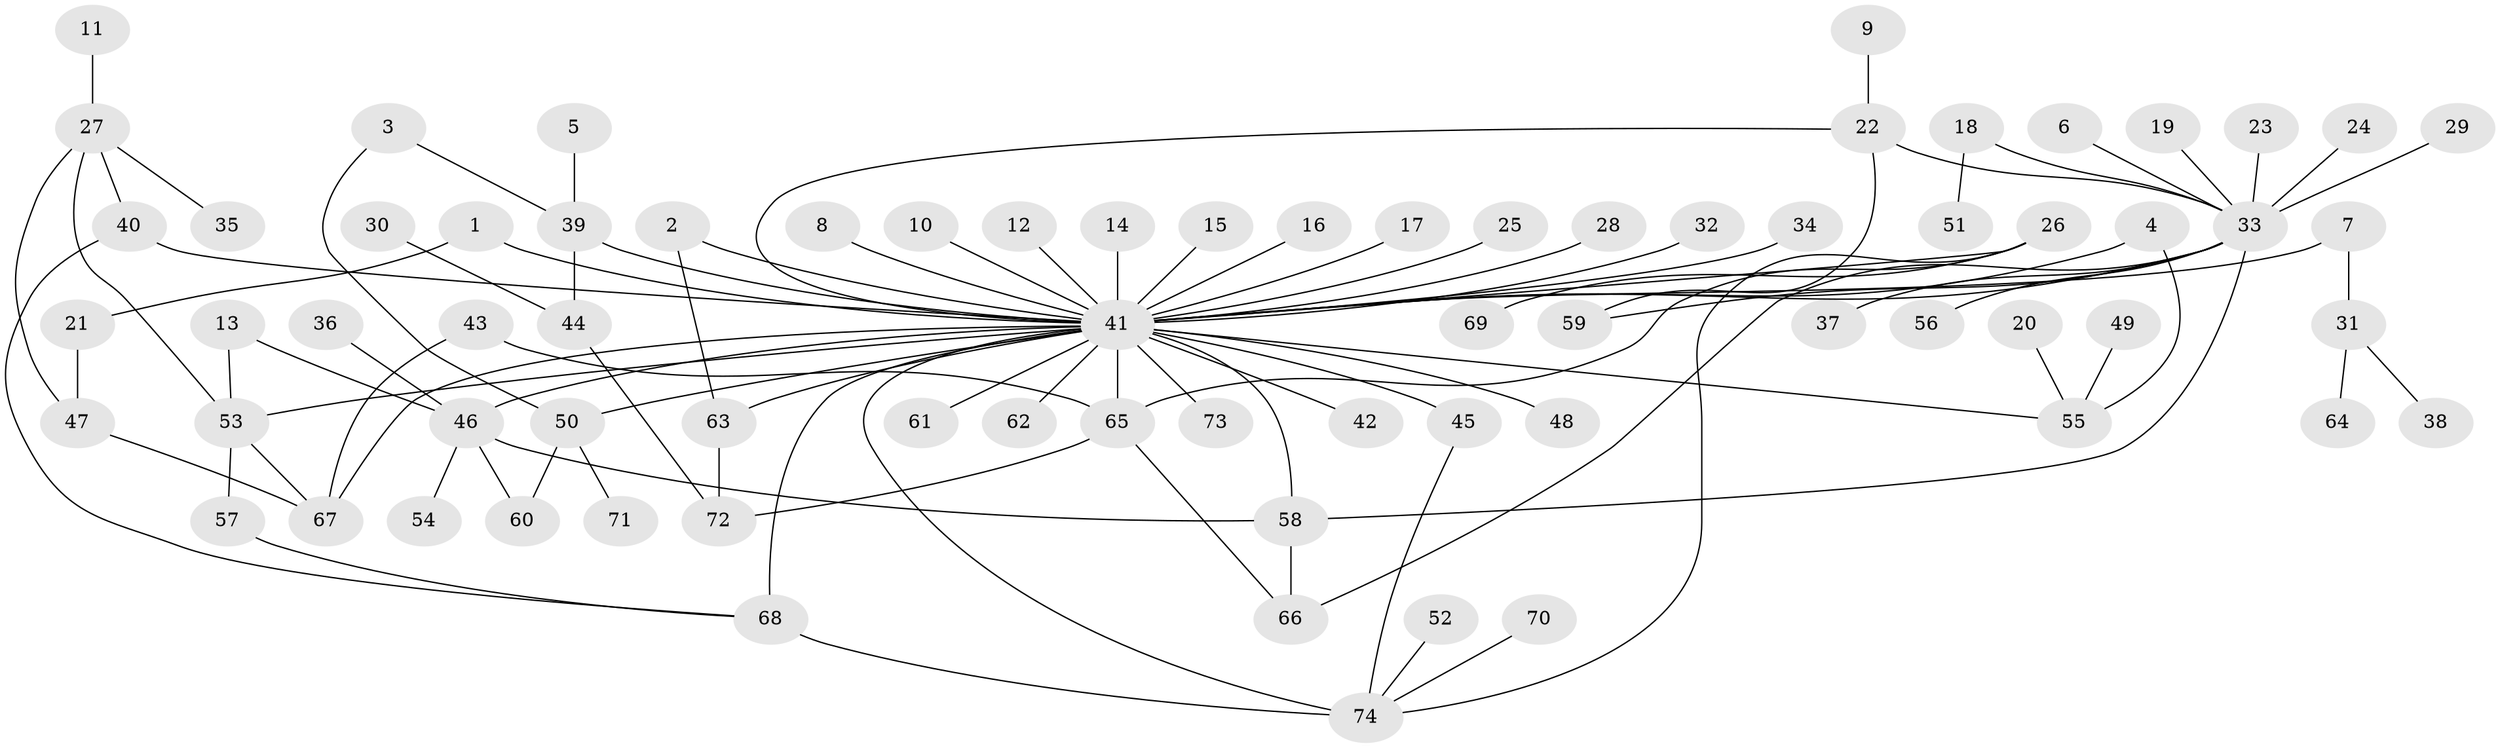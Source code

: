 // original degree distribution, {45: 0.006756756756756757, 6: 0.02027027027027027, 8: 0.006756756756756757, 9: 0.006756756756756757, 4: 0.033783783783783786, 3: 0.12162162162162163, 5: 0.04054054054054054, 17: 0.006756756756756757, 1: 0.527027027027027, 2: 0.20945945945945946, 7: 0.02027027027027027}
// Generated by graph-tools (version 1.1) at 2025/01/03/09/25 03:01:39]
// undirected, 74 vertices, 97 edges
graph export_dot {
graph [start="1"]
  node [color=gray90,style=filled];
  1;
  2;
  3;
  4;
  5;
  6;
  7;
  8;
  9;
  10;
  11;
  12;
  13;
  14;
  15;
  16;
  17;
  18;
  19;
  20;
  21;
  22;
  23;
  24;
  25;
  26;
  27;
  28;
  29;
  30;
  31;
  32;
  33;
  34;
  35;
  36;
  37;
  38;
  39;
  40;
  41;
  42;
  43;
  44;
  45;
  46;
  47;
  48;
  49;
  50;
  51;
  52;
  53;
  54;
  55;
  56;
  57;
  58;
  59;
  60;
  61;
  62;
  63;
  64;
  65;
  66;
  67;
  68;
  69;
  70;
  71;
  72;
  73;
  74;
  1 -- 21 [weight=1.0];
  1 -- 41 [weight=1.0];
  2 -- 41 [weight=1.0];
  2 -- 63 [weight=1.0];
  3 -- 39 [weight=1.0];
  3 -- 50 [weight=1.0];
  4 -- 41 [weight=1.0];
  4 -- 55 [weight=1.0];
  5 -- 39 [weight=1.0];
  6 -- 33 [weight=1.0];
  7 -- 31 [weight=1.0];
  7 -- 41 [weight=1.0];
  8 -- 41 [weight=1.0];
  9 -- 22 [weight=1.0];
  10 -- 41 [weight=1.0];
  11 -- 27 [weight=1.0];
  12 -- 41 [weight=1.0];
  13 -- 46 [weight=1.0];
  13 -- 53 [weight=1.0];
  14 -- 41 [weight=1.0];
  15 -- 41 [weight=1.0];
  16 -- 41 [weight=1.0];
  17 -- 41 [weight=1.0];
  18 -- 33 [weight=1.0];
  18 -- 51 [weight=1.0];
  19 -- 33 [weight=1.0];
  20 -- 55 [weight=1.0];
  21 -- 47 [weight=1.0];
  22 -- 33 [weight=1.0];
  22 -- 41 [weight=1.0];
  22 -- 59 [weight=1.0];
  23 -- 33 [weight=1.0];
  24 -- 33 [weight=1.0];
  25 -- 41 [weight=1.0];
  26 -- 41 [weight=1.0];
  26 -- 65 [weight=1.0];
  26 -- 69 [weight=1.0];
  26 -- 74 [weight=1.0];
  27 -- 35 [weight=1.0];
  27 -- 40 [weight=1.0];
  27 -- 47 [weight=1.0];
  27 -- 53 [weight=1.0];
  28 -- 41 [weight=1.0];
  29 -- 33 [weight=1.0];
  30 -- 44 [weight=1.0];
  31 -- 38 [weight=1.0];
  31 -- 64 [weight=1.0];
  32 -- 41 [weight=1.0];
  33 -- 37 [weight=1.0];
  33 -- 41 [weight=1.0];
  33 -- 56 [weight=1.0];
  33 -- 58 [weight=2.0];
  33 -- 59 [weight=1.0];
  33 -- 66 [weight=1.0];
  34 -- 41 [weight=1.0];
  36 -- 46 [weight=1.0];
  39 -- 41 [weight=1.0];
  39 -- 44 [weight=1.0];
  40 -- 41 [weight=1.0];
  40 -- 68 [weight=1.0];
  41 -- 42 [weight=1.0];
  41 -- 45 [weight=2.0];
  41 -- 46 [weight=1.0];
  41 -- 48 [weight=1.0];
  41 -- 50 [weight=1.0];
  41 -- 53 [weight=1.0];
  41 -- 55 [weight=1.0];
  41 -- 58 [weight=1.0];
  41 -- 61 [weight=1.0];
  41 -- 62 [weight=1.0];
  41 -- 63 [weight=1.0];
  41 -- 65 [weight=1.0];
  41 -- 67 [weight=2.0];
  41 -- 68 [weight=1.0];
  41 -- 73 [weight=1.0];
  41 -- 74 [weight=1.0];
  43 -- 65 [weight=1.0];
  43 -- 67 [weight=1.0];
  44 -- 72 [weight=1.0];
  45 -- 74 [weight=1.0];
  46 -- 54 [weight=1.0];
  46 -- 58 [weight=1.0];
  46 -- 60 [weight=1.0];
  47 -- 67 [weight=1.0];
  49 -- 55 [weight=1.0];
  50 -- 60 [weight=1.0];
  50 -- 71 [weight=1.0];
  52 -- 74 [weight=1.0];
  53 -- 57 [weight=1.0];
  53 -- 67 [weight=2.0];
  57 -- 68 [weight=1.0];
  58 -- 66 [weight=1.0];
  63 -- 72 [weight=1.0];
  65 -- 66 [weight=1.0];
  65 -- 72 [weight=1.0];
  68 -- 74 [weight=2.0];
  70 -- 74 [weight=1.0];
}
